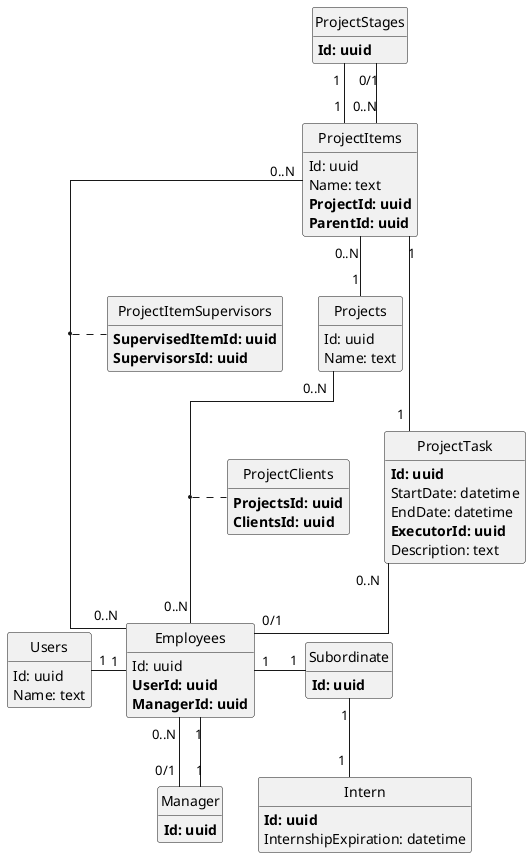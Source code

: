 @startuml

hide circle
hide methods
skinparam linetype ortho

entity Employees
{
    Id: uuid
    **UserId: uuid**
    **ManagerId: uuid**
}

entity Intern
{
    **Id: uuid**
    InternshipExpiration: datetime
}

entity Manager
{
    **Id: uuid**
}

entity Subordinate
{
    **Id: uuid**
}

entity ProjectClients
{
    **ProjectsId: uuid**
    **ClientsId: uuid**
}

entity ProjectItems
{
    Id: uuid
    Name: text
    **ProjectId: uuid**
    **ParentId: uuid**
}

entity ProjectItemSupervisors
{
    **SupervisedItemId: uuid**
    **SupervisorsId: uuid**
}

entity Projects
{
    Id: uuid
    Name: text
}

entity ProjectStages
{
    **Id: uuid**
}

entity ProjectTask
{
    **Id: uuid**
    StartDate: datetime
    EndDate: datetime
    **ExecutorId: uuid**
    Description: text
}

entity Users
{
    Id: uuid
    Name: text
}

Users "1" - "1" Employees
Employees "0..N" -- "0/1" Manager

Employees "1" -- "1" Manager
Employees "1" -r- "1" Subordinate
Subordinate "1" -- "1" Intern

ProjectItems "1" -up- "1" ProjectStages
ProjectItems "1" -- "1" ProjectTask

ProjectItems "0..N" -up- "0/1" ProjectStages
ProjectItems "0..N" -- "1" Projects

ProjectTask "0..N" -- "0/1" Employees

Projects "0..N" -- "0..N" Employees
(Projects, Employees) .. ProjectClients

ProjectItems "0..N" -- "0..N" Employees
(ProjectItems, Employees) .. ProjectItemSupervisors

@enduml